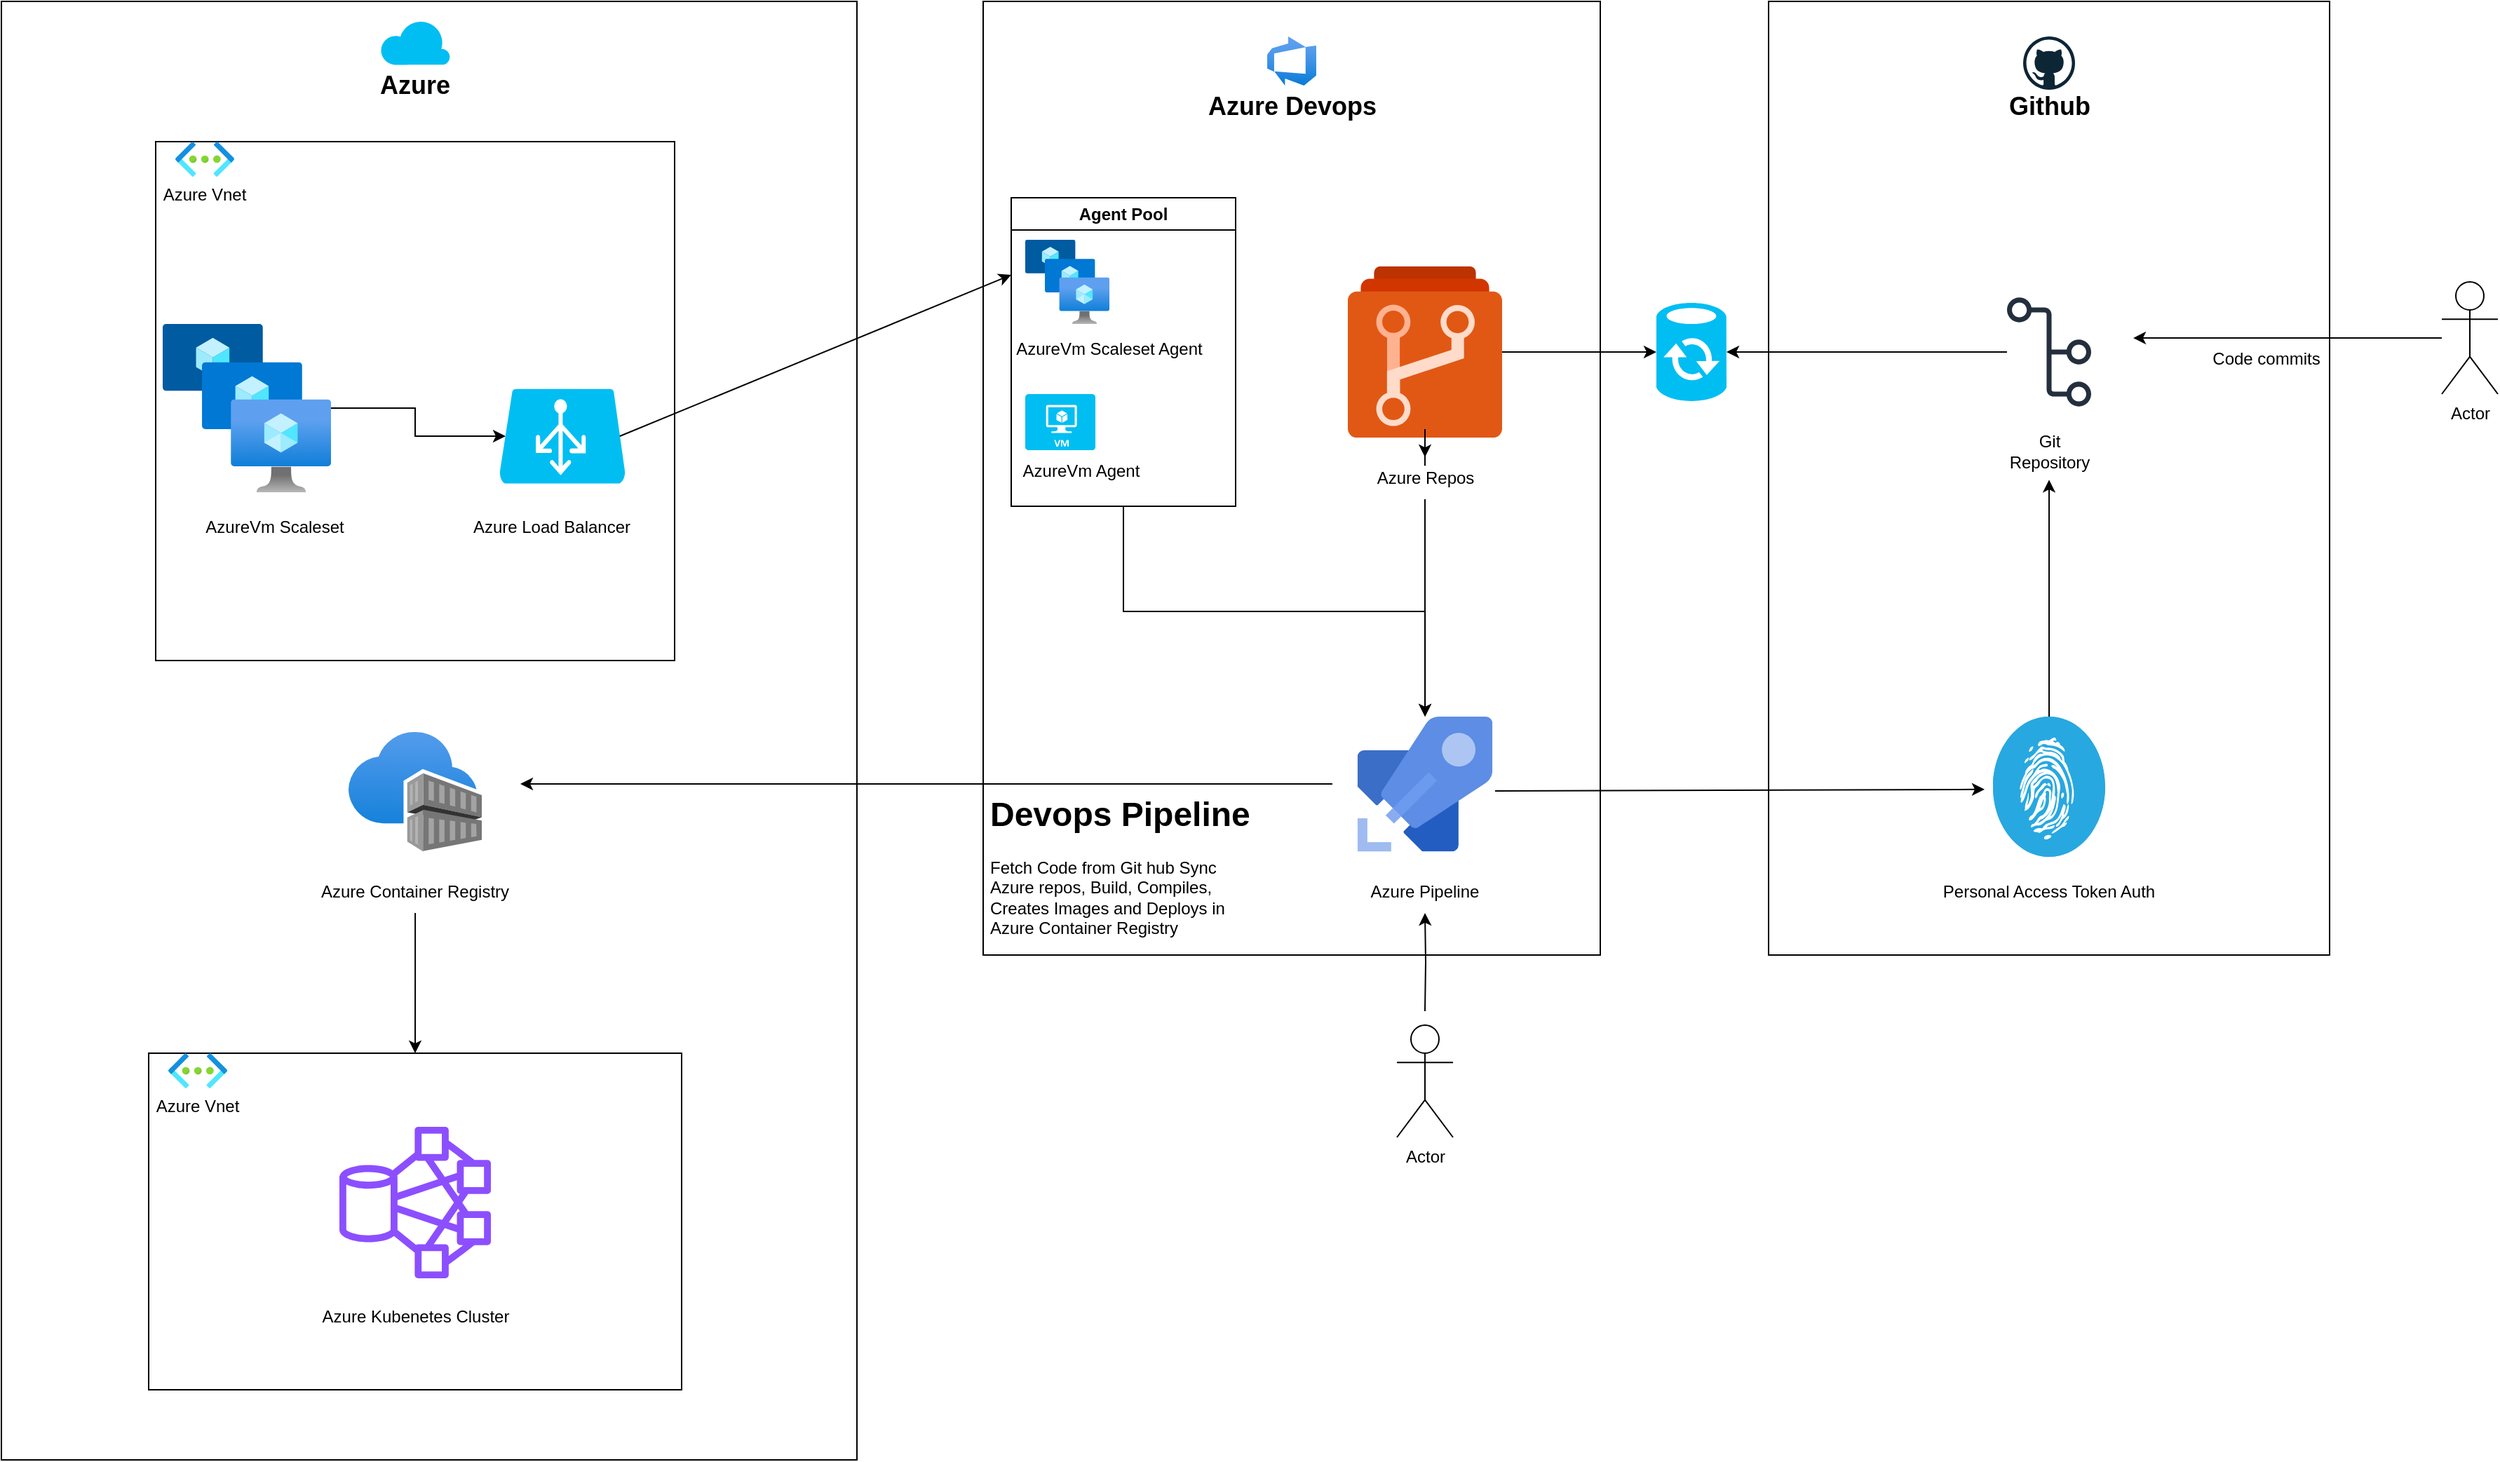 <mxfile version="22.0.4" type="device">
  <diagram name="Page-1" id="mg95jLMLw5ql-1a_2tGl">
    <mxGraphModel dx="2924" dy="750" grid="1" gridSize="10" guides="1" tooltips="1" connect="1" arrows="1" fold="1" page="1" pageScale="1" pageWidth="850" pageHeight="1100" math="0" shadow="0">
      <root>
        <mxCell id="0" />
        <mxCell id="1" parent="0" />
        <mxCell id="VwrZtHJSBFpIykKKH3eD-1" value="" style="rounded=0;whiteSpace=wrap;html=1;" vertex="1" parent="1">
          <mxGeometry x="-100" y="280" width="610" height="1040" as="geometry" />
        </mxCell>
        <mxCell id="VwrZtHJSBFpIykKKH3eD-2" value="&lt;h2&gt;Azure&lt;/h2&gt;" style="text;html=1;strokeColor=none;fillColor=none;align=center;verticalAlign=middle;whiteSpace=wrap;rounded=0;" vertex="1" parent="1">
          <mxGeometry x="165.01" y="325.25" width="60" height="30" as="geometry" />
        </mxCell>
        <mxCell id="VwrZtHJSBFpIykKKH3eD-4" value="" style="verticalLabelPosition=bottom;html=1;verticalAlign=top;align=center;strokeColor=none;fillColor=#00BEF2;shape=mxgraph.azure.virtual_network;pointerEvents=1;" vertex="1" parent="1">
          <mxGeometry x="170" y="390" width="50" height="20" as="geometry" />
        </mxCell>
        <mxCell id="VwrZtHJSBFpIykKKH3eD-5" value="" style="whiteSpace=wrap;html=1;aspect=fixed;" vertex="1" parent="1">
          <mxGeometry x="10" y="380" width="370" height="370" as="geometry" />
        </mxCell>
        <mxCell id="VwrZtHJSBFpIykKKH3eD-6" value="" style="verticalLabelPosition=bottom;html=1;verticalAlign=top;align=center;strokeColor=none;fillColor=#00BEF2;shape=mxgraph.azure.cloud;" vertex="1" parent="1">
          <mxGeometry x="170.01" y="292.75" width="50" height="32.5" as="geometry" />
        </mxCell>
        <mxCell id="VwrZtHJSBFpIykKKH3eD-7" value="" style="image;aspect=fixed;html=1;points=[];align=center;fontSize=12;image=img/lib/azure2/compute/VM_Scale_Sets.svg;" vertex="1" parent="1">
          <mxGeometry x="15" y="510" width="120" height="120" as="geometry" />
        </mxCell>
        <mxCell id="VwrZtHJSBFpIykKKH3eD-8" value="" style="verticalLabelPosition=bottom;html=1;verticalAlign=top;align=center;strokeColor=none;fillColor=#00BEF2;shape=mxgraph.azure.azure_load_balancer;" vertex="1" parent="1">
          <mxGeometry x="255" y="556.25" width="90" height="67.5" as="geometry" />
        </mxCell>
        <mxCell id="VwrZtHJSBFpIykKKH3eD-10" style="edgeStyle=orthogonalEdgeStyle;rounded=0;orthogonalLoop=1;jettySize=auto;html=1;entryX=0.05;entryY=0.5;entryDx=0;entryDy=0;entryPerimeter=0;" edge="1" parent="1" source="VwrZtHJSBFpIykKKH3eD-7" target="VwrZtHJSBFpIykKKH3eD-8">
          <mxGeometry relative="1" as="geometry" />
        </mxCell>
        <mxCell id="VwrZtHJSBFpIykKKH3eD-11" value="AzureVm Scaleset" style="text;html=1;strokeColor=none;fillColor=none;align=center;verticalAlign=middle;whiteSpace=wrap;rounded=0;" vertex="1" parent="1">
          <mxGeometry x="25" y="640" width="140" height="30" as="geometry" />
        </mxCell>
        <mxCell id="VwrZtHJSBFpIykKKH3eD-13" value="Azure Load Balancer" style="text;html=1;strokeColor=none;fillColor=none;align=center;verticalAlign=middle;whiteSpace=wrap;rounded=0;" vertex="1" parent="1">
          <mxGeometry x="235" y="640" width="115" height="30" as="geometry" />
        </mxCell>
        <mxCell id="VwrZtHJSBFpIykKKH3eD-14" value="Azure Vnet" style="text;html=1;strokeColor=none;fillColor=none;align=center;verticalAlign=middle;whiteSpace=wrap;rounded=0;" vertex="1" parent="1">
          <mxGeometry x="10" y="402.5" width="70" height="30" as="geometry" />
        </mxCell>
        <mxCell id="VwrZtHJSBFpIykKKH3eD-16" value="" style="image;aspect=fixed;html=1;points=[];align=center;fontSize=12;image=img/lib/azure2/networking/Virtual_Networks.svg;" vertex="1" parent="1">
          <mxGeometry x="24.06" y="380" width="41.88" height="25" as="geometry" />
        </mxCell>
        <mxCell id="VwrZtHJSBFpIykKKH3eD-20" value="" style="rounded=0;whiteSpace=wrap;html=1;" vertex="1" parent="1">
          <mxGeometry x="600" y="280" width="440" height="680" as="geometry" />
        </mxCell>
        <mxCell id="VwrZtHJSBFpIykKKH3eD-58" style="edgeStyle=orthogonalEdgeStyle;rounded=0;orthogonalLoop=1;jettySize=auto;html=1;exitX=0.5;exitY=1;exitDx=0;exitDy=0;" edge="1" parent="1" source="VwrZtHJSBFpIykKKH3eD-26" target="VwrZtHJSBFpIykKKH3eD-41">
          <mxGeometry relative="1" as="geometry" />
        </mxCell>
        <mxCell id="VwrZtHJSBFpIykKKH3eD-26" value="Agent Pool" style="swimlane;whiteSpace=wrap;html=1;" vertex="1" parent="1">
          <mxGeometry x="620" y="420" width="160" height="220" as="geometry" />
        </mxCell>
        <mxCell id="VwrZtHJSBFpIykKKH3eD-30" value="" style="image;aspect=fixed;html=1;points=[];align=center;fontSize=12;image=img/lib/azure2/compute/VM_Scale_Sets.svg;" vertex="1" parent="VwrZtHJSBFpIykKKH3eD-26">
          <mxGeometry x="10" y="30" width="60" height="60" as="geometry" />
        </mxCell>
        <mxCell id="VwrZtHJSBFpIykKKH3eD-37" value="AzureVm Agent" style="text;html=1;strokeColor=none;fillColor=none;align=center;verticalAlign=middle;whiteSpace=wrap;rounded=0;" vertex="1" parent="VwrZtHJSBFpIykKKH3eD-26">
          <mxGeometry y="180" width="100" height="30" as="geometry" />
        </mxCell>
        <mxCell id="VwrZtHJSBFpIykKKH3eD-27" value="" style="image;aspect=fixed;html=1;points=[];align=center;fontSize=12;image=img/lib/azure2/devops/Azure_DevOps.svg;" vertex="1" parent="1">
          <mxGeometry x="802.5" y="305" width="35" height="35" as="geometry" />
        </mxCell>
        <mxCell id="VwrZtHJSBFpIykKKH3eD-29" value="&lt;h2&gt;Azure Devops&lt;/h2&gt;" style="text;html=1;strokeColor=none;fillColor=none;align=center;verticalAlign=middle;whiteSpace=wrap;rounded=0;" vertex="1" parent="1">
          <mxGeometry x="754.51" y="340" width="130.99" height="30" as="geometry" />
        </mxCell>
        <mxCell id="VwrZtHJSBFpIykKKH3eD-34" value="" style="endArrow=classic;html=1;rounded=0;exitX=0.955;exitY=0.5;exitDx=0;exitDy=0;exitPerimeter=0;entryX=0;entryY=0.25;entryDx=0;entryDy=0;" edge="1" parent="1" source="VwrZtHJSBFpIykKKH3eD-8" target="VwrZtHJSBFpIykKKH3eD-26">
          <mxGeometry width="50" height="50" relative="1" as="geometry">
            <mxPoint x="780" y="630" as="sourcePoint" />
            <mxPoint x="640" y="620" as="targetPoint" />
          </mxGeometry>
        </mxCell>
        <mxCell id="VwrZtHJSBFpIykKKH3eD-35" value="" style="verticalLabelPosition=bottom;html=1;verticalAlign=top;align=center;strokeColor=none;fillColor=#00BEF2;shape=mxgraph.azure.virtual_machine;" vertex="1" parent="1">
          <mxGeometry x="630" y="560" width="50" height="40" as="geometry" />
        </mxCell>
        <mxCell id="VwrZtHJSBFpIykKKH3eD-36" value="AzureVm Scaleset Agent" style="text;html=1;strokeColor=none;fillColor=none;align=center;verticalAlign=middle;whiteSpace=wrap;rounded=0;" vertex="1" parent="1">
          <mxGeometry x="620" y="515" width="140" height="25" as="geometry" />
        </mxCell>
        <mxCell id="VwrZtHJSBFpIykKKH3eD-42" style="edgeStyle=orthogonalEdgeStyle;rounded=0;orthogonalLoop=1;jettySize=auto;html=1;" edge="1" parent="1" source="VwrZtHJSBFpIykKKH3eD-40" target="VwrZtHJSBFpIykKKH3eD-41">
          <mxGeometry relative="1" as="geometry" />
        </mxCell>
        <mxCell id="VwrZtHJSBFpIykKKH3eD-38" value="" style="image;sketch=0;aspect=fixed;html=1;points=[];align=center;fontSize=12;image=img/lib/mscae/Azure_Repos.svg;" vertex="1" parent="1">
          <mxGeometry x="860" y="468.89" width="110" height="122.22" as="geometry" />
        </mxCell>
        <mxCell id="VwrZtHJSBFpIykKKH3eD-41" value="" style="image;sketch=0;aspect=fixed;html=1;points=[];align=center;fontSize=12;image=img/lib/mscae/Azure_Pipelines.svg;" vertex="1" parent="1">
          <mxGeometry x="866.88" y="790" width="96.25" height="96.25" as="geometry" />
        </mxCell>
        <mxCell id="VwrZtHJSBFpIykKKH3eD-43" value="" style="edgeStyle=orthogonalEdgeStyle;rounded=0;orthogonalLoop=1;jettySize=auto;html=1;" edge="1" parent="1" source="VwrZtHJSBFpIykKKH3eD-38" target="VwrZtHJSBFpIykKKH3eD-40">
          <mxGeometry relative="1" as="geometry">
            <mxPoint x="915" y="591" as="sourcePoint" />
            <mxPoint x="915" y="690" as="targetPoint" />
          </mxGeometry>
        </mxCell>
        <mxCell id="VwrZtHJSBFpIykKKH3eD-40" value="Azure Repos" style="text;html=1;strokeColor=none;fillColor=none;align=center;verticalAlign=middle;whiteSpace=wrap;rounded=0;" vertex="1" parent="1">
          <mxGeometry x="877.5" y="605" width="75" height="30" as="geometry" />
        </mxCell>
        <mxCell id="VwrZtHJSBFpIykKKH3eD-44" value="Azure Pipeline" style="text;html=1;strokeColor=none;fillColor=none;align=center;verticalAlign=middle;whiteSpace=wrap;rounded=0;" vertex="1" parent="1">
          <mxGeometry x="873.76" y="900" width="82.49" height="30" as="geometry" />
        </mxCell>
        <mxCell id="VwrZtHJSBFpIykKKH3eD-45" value="" style="rounded=0;whiteSpace=wrap;html=1;" vertex="1" parent="1">
          <mxGeometry x="1160" y="280" width="400" height="680" as="geometry" />
        </mxCell>
        <mxCell id="VwrZtHJSBFpIykKKH3eD-46" value="" style="dashed=0;outlineConnect=0;html=1;align=center;labelPosition=center;verticalLabelPosition=bottom;verticalAlign=top;shape=mxgraph.weblogos.github" vertex="1" parent="1">
          <mxGeometry x="1341.5" y="305" width="37" height="38" as="geometry" />
        </mxCell>
        <mxCell id="VwrZtHJSBFpIykKKH3eD-47" value="&lt;h2&gt;Github&lt;/h2&gt;" style="text;html=1;strokeColor=none;fillColor=none;align=center;verticalAlign=middle;whiteSpace=wrap;rounded=0;" vertex="1" parent="1">
          <mxGeometry x="1294.51" y="340" width="130.99" height="30" as="geometry" />
        </mxCell>
        <mxCell id="VwrZtHJSBFpIykKKH3eD-48" value="" style="sketch=0;outlineConnect=0;fontColor=#232F3E;gradientColor=none;fillColor=#232F3D;strokeColor=none;dashed=0;verticalLabelPosition=bottom;verticalAlign=top;align=center;html=1;fontSize=12;fontStyle=0;aspect=fixed;pointerEvents=1;shape=mxgraph.aws4.git_repository;" vertex="1" parent="1">
          <mxGeometry x="1330" y="491" width="60" height="78" as="geometry" />
        </mxCell>
        <mxCell id="VwrZtHJSBFpIykKKH3eD-49" value="" style="verticalLabelPosition=bottom;html=1;verticalAlign=top;align=center;strokeColor=none;fillColor=#00BEF2;shape=mxgraph.azure.sql_datasync;" vertex="1" parent="1">
          <mxGeometry x="1080" y="495" width="50" height="70" as="geometry" />
        </mxCell>
        <mxCell id="VwrZtHJSBFpIykKKH3eD-50" style="edgeStyle=orthogonalEdgeStyle;rounded=0;orthogonalLoop=1;jettySize=auto;html=1;entryX=0;entryY=0.5;entryDx=0;entryDy=0;entryPerimeter=0;" edge="1" parent="1" source="VwrZtHJSBFpIykKKH3eD-38" target="VwrZtHJSBFpIykKKH3eD-49">
          <mxGeometry relative="1" as="geometry" />
        </mxCell>
        <mxCell id="VwrZtHJSBFpIykKKH3eD-51" style="edgeStyle=orthogonalEdgeStyle;rounded=0;orthogonalLoop=1;jettySize=auto;html=1;entryX=1;entryY=0.5;entryDx=0;entryDy=0;entryPerimeter=0;" edge="1" parent="1" source="VwrZtHJSBFpIykKKH3eD-48" target="VwrZtHJSBFpIykKKH3eD-49">
          <mxGeometry relative="1" as="geometry" />
        </mxCell>
        <mxCell id="VwrZtHJSBFpIykKKH3eD-56" style="edgeStyle=orthogonalEdgeStyle;rounded=0;orthogonalLoop=1;jettySize=auto;html=1;entryX=0.5;entryY=1;entryDx=0;entryDy=0;" edge="1" parent="1" source="VwrZtHJSBFpIykKKH3eD-52" target="VwrZtHJSBFpIykKKH3eD-57">
          <mxGeometry relative="1" as="geometry">
            <mxPoint x="1360" y="630" as="targetPoint" />
          </mxGeometry>
        </mxCell>
        <mxCell id="VwrZtHJSBFpIykKKH3eD-52" value="" style="fillColor=#28A8E0;verticalLabelPosition=bottom;sketch=0;html=1;strokeColor=#ffffff;verticalAlign=top;align=center;points=[[0.145,0.145,0],[0.5,0,0],[0.855,0.145,0],[1,0.5,0],[0.855,0.855,0],[0.5,1,0],[0.145,0.855,0],[0,0.5,0]];pointerEvents=1;shape=mxgraph.cisco_safe.compositeIcon;bgIcon=ellipse;resIcon=mxgraph.cisco_safe.capability.identity_authorization;" vertex="1" parent="1">
          <mxGeometry x="1320" y="790" width="80" height="100" as="geometry" />
        </mxCell>
        <mxCell id="VwrZtHJSBFpIykKKH3eD-55" value="" style="endArrow=classic;html=1;rounded=0;exitX=1.019;exitY=0.551;exitDx=0;exitDy=0;exitPerimeter=0;entryX=-0.075;entryY=0.519;entryDx=0;entryDy=0;entryPerimeter=0;" edge="1" parent="1" source="VwrZtHJSBFpIykKKH3eD-41" target="VwrZtHJSBFpIykKKH3eD-52">
          <mxGeometry width="50" height="50" relative="1" as="geometry">
            <mxPoint x="780" y="610" as="sourcePoint" />
            <mxPoint x="830" y="560" as="targetPoint" />
          </mxGeometry>
        </mxCell>
        <mxCell id="VwrZtHJSBFpIykKKH3eD-57" value="Git Repository" style="text;html=1;strokeColor=none;fillColor=none;align=center;verticalAlign=middle;whiteSpace=wrap;rounded=0;" vertex="1" parent="1">
          <mxGeometry x="1322.5" y="580" width="75" height="41.11" as="geometry" />
        </mxCell>
        <mxCell id="VwrZtHJSBFpIykKKH3eD-59" value="" style="image;aspect=fixed;html=1;points=[];align=center;fontSize=12;image=img/lib/azure2/containers/Container_Registries.svg;" vertex="1" parent="1">
          <mxGeometry x="147.49" y="801" width="95.03" height="85.25" as="geometry" />
        </mxCell>
        <mxCell id="VwrZtHJSBFpIykKKH3eD-78" style="edgeStyle=orthogonalEdgeStyle;rounded=0;orthogonalLoop=1;jettySize=auto;html=1;" edge="1" parent="1" source="VwrZtHJSBFpIykKKH3eD-60" target="VwrZtHJSBFpIykKKH3eD-80">
          <mxGeometry relative="1" as="geometry">
            <mxPoint x="195" y="1010" as="targetPoint" />
          </mxGeometry>
        </mxCell>
        <mxCell id="VwrZtHJSBFpIykKKH3eD-60" value="Azure Container Registry" style="text;html=1;strokeColor=none;fillColor=none;align=center;verticalAlign=middle;whiteSpace=wrap;rounded=0;" vertex="1" parent="1">
          <mxGeometry x="116.25" y="900" width="157.51" height="30" as="geometry" />
        </mxCell>
        <mxCell id="VwrZtHJSBFpIykKKH3eD-61" style="edgeStyle=orthogonalEdgeStyle;rounded=0;orthogonalLoop=1;jettySize=auto;html=1;" edge="1" parent="1">
          <mxGeometry relative="1" as="geometry">
            <mxPoint x="849" y="838" as="sourcePoint" />
            <mxPoint x="270" y="838" as="targetPoint" />
          </mxGeometry>
        </mxCell>
        <mxCell id="VwrZtHJSBFpIykKKH3eD-62" value="&lt;h1&gt;Devops Pipeline&lt;/h1&gt;&lt;p&gt;Fetch Code from Git hub Sync Azure repos, Build, Compiles, Creates Images and Deploys in Azure Container Registry&lt;/p&gt;" style="text;html=1;strokeColor=none;fillColor=none;spacing=5;spacingTop=-20;whiteSpace=wrap;overflow=hidden;rounded=0;" vertex="1" parent="1">
          <mxGeometry x="600" y="840" width="200" height="120" as="geometry" />
        </mxCell>
        <mxCell id="VwrZtHJSBFpIykKKH3eD-63" value="Actor" style="shape=umlActor;verticalLabelPosition=bottom;verticalAlign=top;html=1;outlineConnect=0;" vertex="1" parent="1">
          <mxGeometry x="1640" y="480" width="40" height="80" as="geometry" />
        </mxCell>
        <mxCell id="VwrZtHJSBFpIykKKH3eD-65" style="edgeStyle=orthogonalEdgeStyle;rounded=0;orthogonalLoop=1;jettySize=auto;html=1;entryX=0.65;entryY=0.353;entryDx=0;entryDy=0;entryPerimeter=0;" edge="1" parent="1" source="VwrZtHJSBFpIykKKH3eD-63" target="VwrZtHJSBFpIykKKH3eD-45">
          <mxGeometry relative="1" as="geometry" />
        </mxCell>
        <mxCell id="VwrZtHJSBFpIykKKH3eD-66" value="Code commits" style="text;html=1;strokeColor=none;fillColor=none;align=center;verticalAlign=middle;whiteSpace=wrap;rounded=0;" vertex="1" parent="1">
          <mxGeometry x="1470" y="520" width="90" height="30" as="geometry" />
        </mxCell>
        <mxCell id="VwrZtHJSBFpIykKKH3eD-70" style="edgeStyle=orthogonalEdgeStyle;rounded=0;orthogonalLoop=1;jettySize=auto;html=1;entryX=0.5;entryY=1;entryDx=0;entryDy=0;" edge="1" parent="1" target="VwrZtHJSBFpIykKKH3eD-44">
          <mxGeometry relative="1" as="geometry">
            <mxPoint x="915.005" y="1000" as="sourcePoint" />
          </mxGeometry>
        </mxCell>
        <mxCell id="VwrZtHJSBFpIykKKH3eD-71" value="Actor" style="shape=umlActor;verticalLabelPosition=bottom;verticalAlign=top;html=1;outlineConnect=0;" vertex="1" parent="1">
          <mxGeometry x="895" y="1010" width="40" height="80" as="geometry" />
        </mxCell>
        <mxCell id="VwrZtHJSBFpIykKKH3eD-80" value="" style="rounded=0;whiteSpace=wrap;html=1;" vertex="1" parent="1">
          <mxGeometry x="5" y="1030" width="380" height="240" as="geometry" />
        </mxCell>
        <mxCell id="VwrZtHJSBFpIykKKH3eD-81" value="" style="sketch=0;outlineConnect=0;fontColor=#232F3E;gradientColor=none;fillColor=#8C4FFF;strokeColor=none;dashed=0;verticalLabelPosition=bottom;verticalAlign=top;align=center;html=1;fontSize=12;fontStyle=0;aspect=fixed;pointerEvents=1;shape=mxgraph.aws4.hdfs_cluster;" vertex="1" parent="1">
          <mxGeometry x="141" y="1082.5" width="108" height="108" as="geometry" />
        </mxCell>
        <mxCell id="VwrZtHJSBFpIykKKH3eD-82" value="Azure Kubenetes Cluster" style="text;html=1;strokeColor=none;fillColor=none;align=center;verticalAlign=middle;whiteSpace=wrap;rounded=0;" vertex="1" parent="1">
          <mxGeometry x="122.5" y="1202.5" width="145" height="30" as="geometry" />
        </mxCell>
        <mxCell id="VwrZtHJSBFpIykKKH3eD-83" value="Azure Vnet" style="text;html=1;strokeColor=none;fillColor=none;align=center;verticalAlign=middle;whiteSpace=wrap;rounded=0;" vertex="1" parent="1">
          <mxGeometry x="5" y="1052.5" width="70" height="30" as="geometry" />
        </mxCell>
        <mxCell id="VwrZtHJSBFpIykKKH3eD-84" value="" style="image;aspect=fixed;html=1;points=[];align=center;fontSize=12;image=img/lib/azure2/networking/Virtual_Networks.svg;" vertex="1" parent="1">
          <mxGeometry x="19.06" y="1030" width="41.88" height="25" as="geometry" />
        </mxCell>
        <mxCell id="VwrZtHJSBFpIykKKH3eD-85" value="Personal Access Token Auth" style="text;html=1;strokeColor=none;fillColor=none;align=center;verticalAlign=middle;whiteSpace=wrap;rounded=0;" vertex="1" parent="1">
          <mxGeometry x="1280.01" y="900" width="160" height="30" as="geometry" />
        </mxCell>
      </root>
    </mxGraphModel>
  </diagram>
</mxfile>
